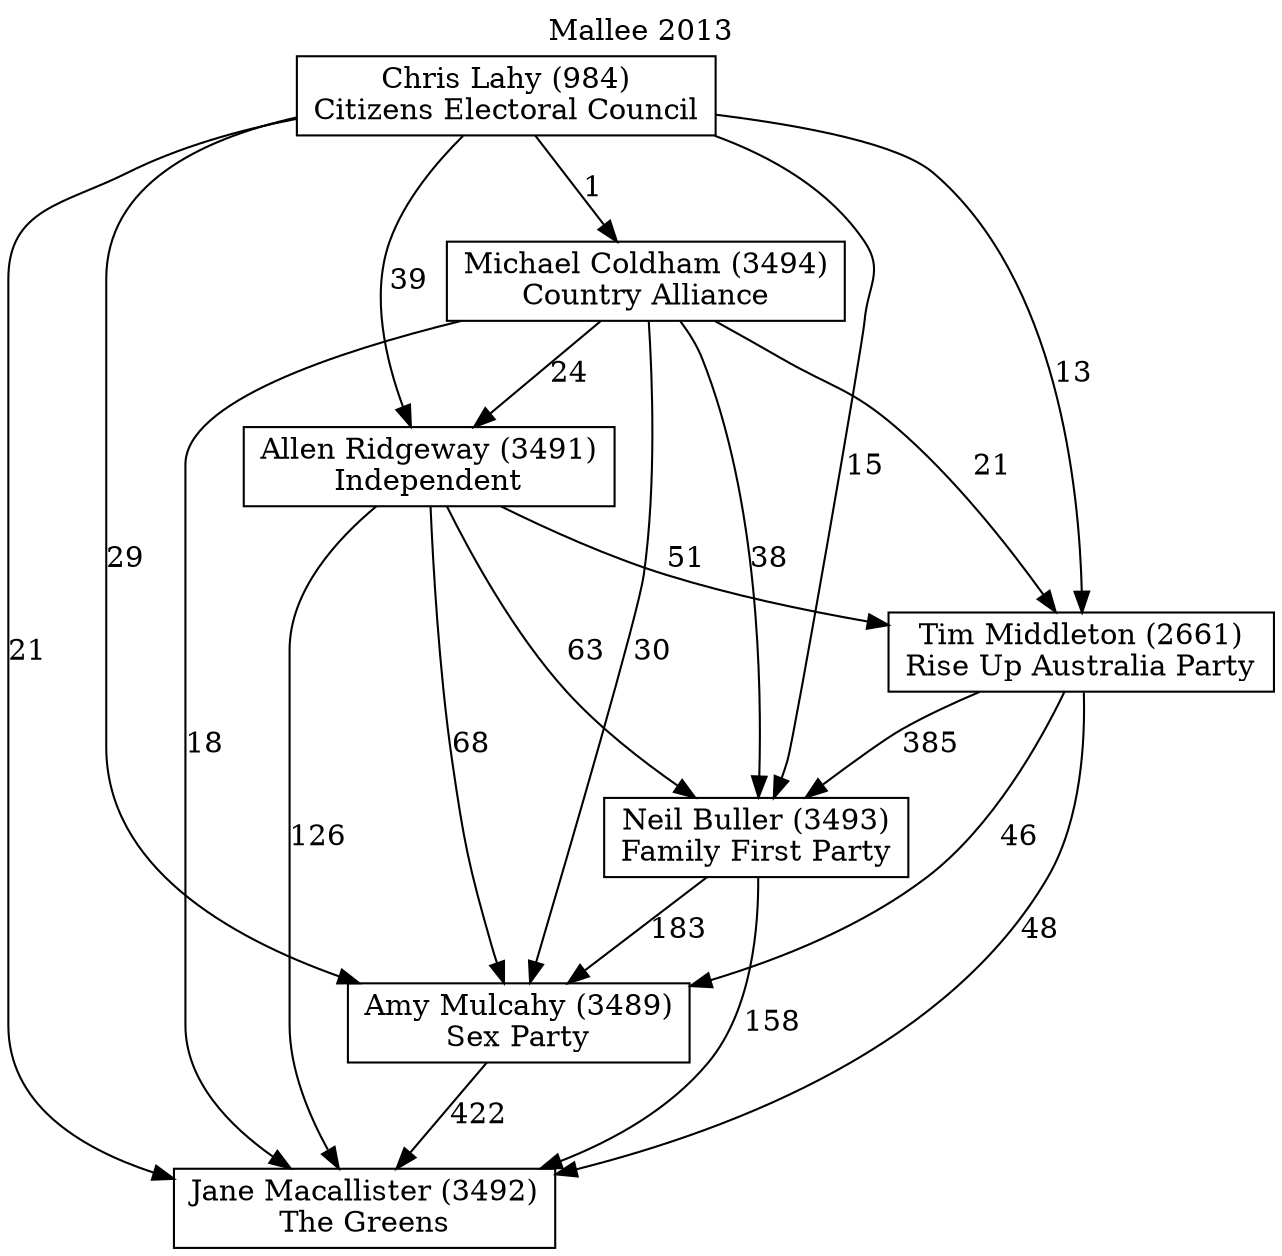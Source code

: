 // House preference flow
digraph "Jane Macallister (3492)_Mallee_2013" {
	graph [label="Mallee 2013" labelloc=t mclimit=10]
	node [shape=box]
	"Jane Macallister (3492)" [label="Jane Macallister (3492)
The Greens"]
	"Amy Mulcahy (3489)" [label="Amy Mulcahy (3489)
Sex Party"]
	"Neil Buller (3493)" [label="Neil Buller (3493)
Family First Party"]
	"Tim Middleton (2661)" [label="Tim Middleton (2661)
Rise Up Australia Party"]
	"Allen Ridgeway (3491)" [label="Allen Ridgeway (3491)
Independent"]
	"Michael Coldham (3494)" [label="Michael Coldham (3494)
Country Alliance"]
	"Chris Lahy (984)" [label="Chris Lahy (984)
Citizens Electoral Council"]
	"Amy Mulcahy (3489)" -> "Jane Macallister (3492)" [label=422]
	"Neil Buller (3493)" -> "Amy Mulcahy (3489)" [label=183]
	"Tim Middleton (2661)" -> "Neil Buller (3493)" [label=385]
	"Allen Ridgeway (3491)" -> "Tim Middleton (2661)" [label=51]
	"Michael Coldham (3494)" -> "Allen Ridgeway (3491)" [label=24]
	"Chris Lahy (984)" -> "Michael Coldham (3494)" [label=1]
	"Neil Buller (3493)" -> "Jane Macallister (3492)" [label=158]
	"Tim Middleton (2661)" -> "Jane Macallister (3492)" [label=48]
	"Allen Ridgeway (3491)" -> "Jane Macallister (3492)" [label=126]
	"Michael Coldham (3494)" -> "Jane Macallister (3492)" [label=18]
	"Chris Lahy (984)" -> "Jane Macallister (3492)" [label=21]
	"Chris Lahy (984)" -> "Allen Ridgeway (3491)" [label=39]
	"Michael Coldham (3494)" -> "Tim Middleton (2661)" [label=21]
	"Chris Lahy (984)" -> "Tim Middleton (2661)" [label=13]
	"Allen Ridgeway (3491)" -> "Neil Buller (3493)" [label=63]
	"Michael Coldham (3494)" -> "Neil Buller (3493)" [label=38]
	"Chris Lahy (984)" -> "Neil Buller (3493)" [label=15]
	"Tim Middleton (2661)" -> "Amy Mulcahy (3489)" [label=46]
	"Allen Ridgeway (3491)" -> "Amy Mulcahy (3489)" [label=68]
	"Michael Coldham (3494)" -> "Amy Mulcahy (3489)" [label=30]
	"Chris Lahy (984)" -> "Amy Mulcahy (3489)" [label=29]
}
